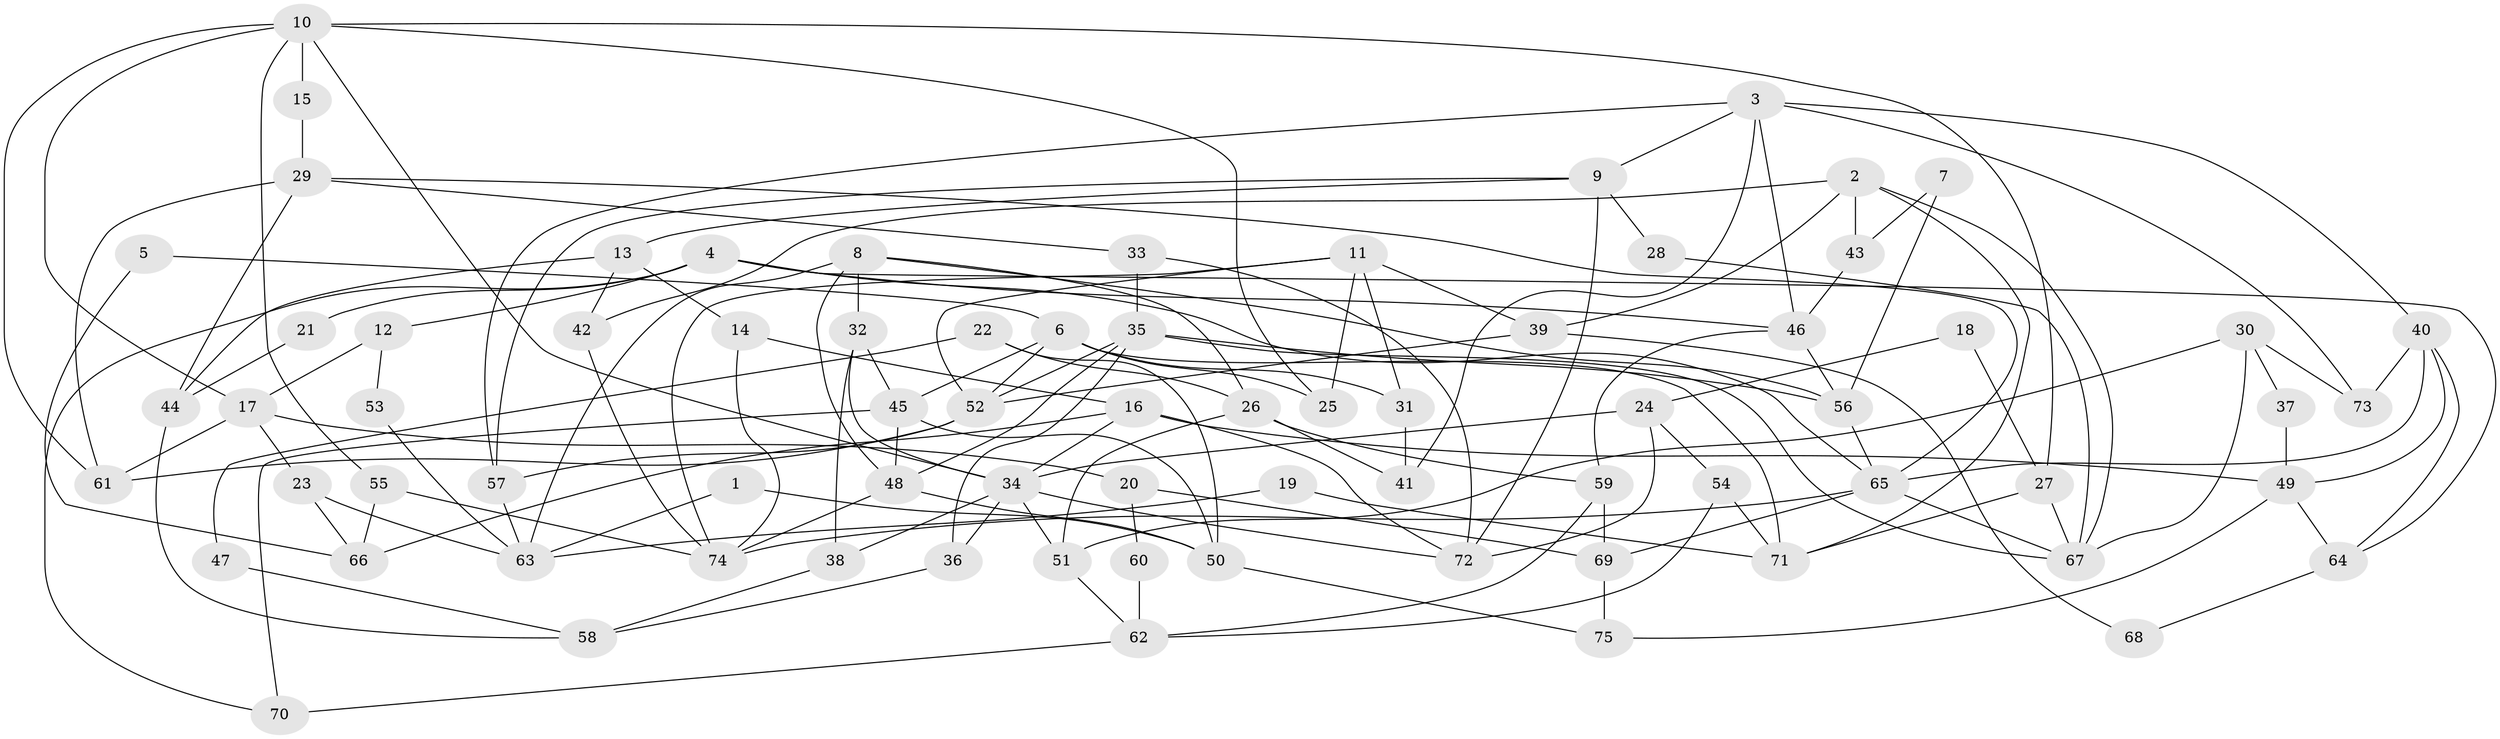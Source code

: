 // coarse degree distribution, {2: 0.14893617021276595, 8: 0.06382978723404255, 7: 0.1702127659574468, 4: 0.06382978723404255, 6: 0.1276595744680851, 9: 0.0425531914893617, 3: 0.2127659574468085, 5: 0.1702127659574468}
// Generated by graph-tools (version 1.1) at 2025/42/03/06/25 10:42:00]
// undirected, 75 vertices, 150 edges
graph export_dot {
graph [start="1"]
  node [color=gray90,style=filled];
  1;
  2;
  3;
  4;
  5;
  6;
  7;
  8;
  9;
  10;
  11;
  12;
  13;
  14;
  15;
  16;
  17;
  18;
  19;
  20;
  21;
  22;
  23;
  24;
  25;
  26;
  27;
  28;
  29;
  30;
  31;
  32;
  33;
  34;
  35;
  36;
  37;
  38;
  39;
  40;
  41;
  42;
  43;
  44;
  45;
  46;
  47;
  48;
  49;
  50;
  51;
  52;
  53;
  54;
  55;
  56;
  57;
  58;
  59;
  60;
  61;
  62;
  63;
  64;
  65;
  66;
  67;
  68;
  69;
  70;
  71;
  72;
  73;
  74;
  75;
  1 -- 63;
  1 -- 50;
  2 -- 42;
  2 -- 67;
  2 -- 39;
  2 -- 43;
  2 -- 71;
  3 -- 40;
  3 -- 9;
  3 -- 41;
  3 -- 46;
  3 -- 57;
  3 -- 73;
  4 -- 65;
  4 -- 46;
  4 -- 12;
  4 -- 21;
  4 -- 64;
  4 -- 70;
  5 -- 6;
  5 -- 66;
  6 -- 52;
  6 -- 45;
  6 -- 25;
  6 -- 31;
  6 -- 71;
  7 -- 43;
  7 -- 56;
  8 -- 48;
  8 -- 26;
  8 -- 32;
  8 -- 56;
  8 -- 63;
  9 -- 57;
  9 -- 13;
  9 -- 28;
  9 -- 72;
  10 -- 27;
  10 -- 61;
  10 -- 15;
  10 -- 17;
  10 -- 25;
  10 -- 34;
  10 -- 55;
  11 -- 25;
  11 -- 52;
  11 -- 31;
  11 -- 39;
  11 -- 74;
  12 -- 17;
  12 -- 53;
  13 -- 44;
  13 -- 14;
  13 -- 42;
  14 -- 16;
  14 -- 74;
  15 -- 29;
  16 -- 34;
  16 -- 72;
  16 -- 49;
  16 -- 66;
  17 -- 23;
  17 -- 20;
  17 -- 61;
  18 -- 27;
  18 -- 24;
  19 -- 71;
  19 -- 63;
  20 -- 69;
  20 -- 60;
  21 -- 44;
  22 -- 26;
  22 -- 50;
  22 -- 47;
  23 -- 66;
  23 -- 63;
  24 -- 72;
  24 -- 34;
  24 -- 54;
  26 -- 41;
  26 -- 59;
  26 -- 51;
  27 -- 71;
  27 -- 67;
  28 -- 67;
  29 -- 33;
  29 -- 65;
  29 -- 44;
  29 -- 61;
  30 -- 51;
  30 -- 67;
  30 -- 37;
  30 -- 73;
  31 -- 41;
  32 -- 45;
  32 -- 34;
  32 -- 38;
  33 -- 35;
  33 -- 72;
  34 -- 36;
  34 -- 38;
  34 -- 51;
  34 -- 72;
  35 -- 48;
  35 -- 52;
  35 -- 36;
  35 -- 56;
  35 -- 67;
  36 -- 58;
  37 -- 49;
  38 -- 58;
  39 -- 52;
  39 -- 68;
  40 -- 64;
  40 -- 73;
  40 -- 49;
  40 -- 65;
  42 -- 74;
  43 -- 46;
  44 -- 58;
  45 -- 70;
  45 -- 48;
  45 -- 50;
  46 -- 56;
  46 -- 59;
  47 -- 58;
  48 -- 74;
  48 -- 50;
  49 -- 64;
  49 -- 75;
  50 -- 75;
  51 -- 62;
  52 -- 61;
  52 -- 57;
  53 -- 63;
  54 -- 71;
  54 -- 62;
  55 -- 74;
  55 -- 66;
  56 -- 65;
  57 -- 63;
  59 -- 62;
  59 -- 69;
  60 -- 62;
  62 -- 70;
  64 -- 68;
  65 -- 67;
  65 -- 69;
  65 -- 74;
  69 -- 75;
}
